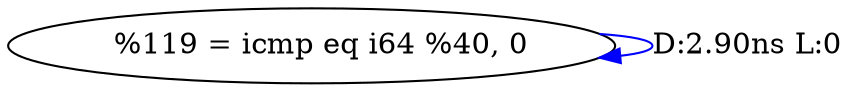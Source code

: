 digraph {
Node0x3cfcdf0[label="  %119 = icmp eq i64 %40, 0"];
Node0x3cfcdf0 -> Node0x3cfcdf0[label="D:2.90ns L:0",color=blue];
}
